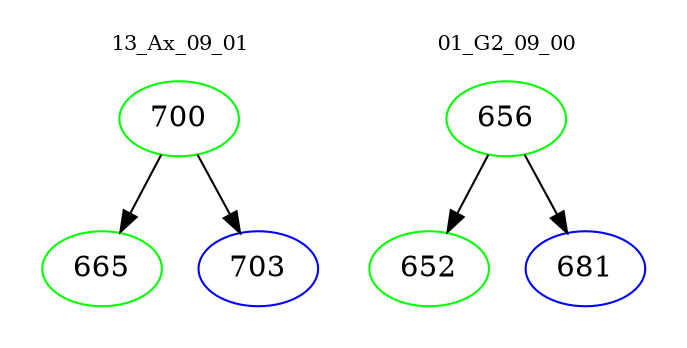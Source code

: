 digraph{
subgraph cluster_0 {
color = white
label = "13_Ax_09_01";
fontsize=10;
T0_700 [label="700", color="green"]
T0_700 -> T0_665 [color="black"]
T0_665 [label="665", color="green"]
T0_700 -> T0_703 [color="black"]
T0_703 [label="703", color="blue"]
}
subgraph cluster_1 {
color = white
label = "01_G2_09_00";
fontsize=10;
T1_656 [label="656", color="green"]
T1_656 -> T1_652 [color="black"]
T1_652 [label="652", color="green"]
T1_656 -> T1_681 [color="black"]
T1_681 [label="681", color="blue"]
}
}
